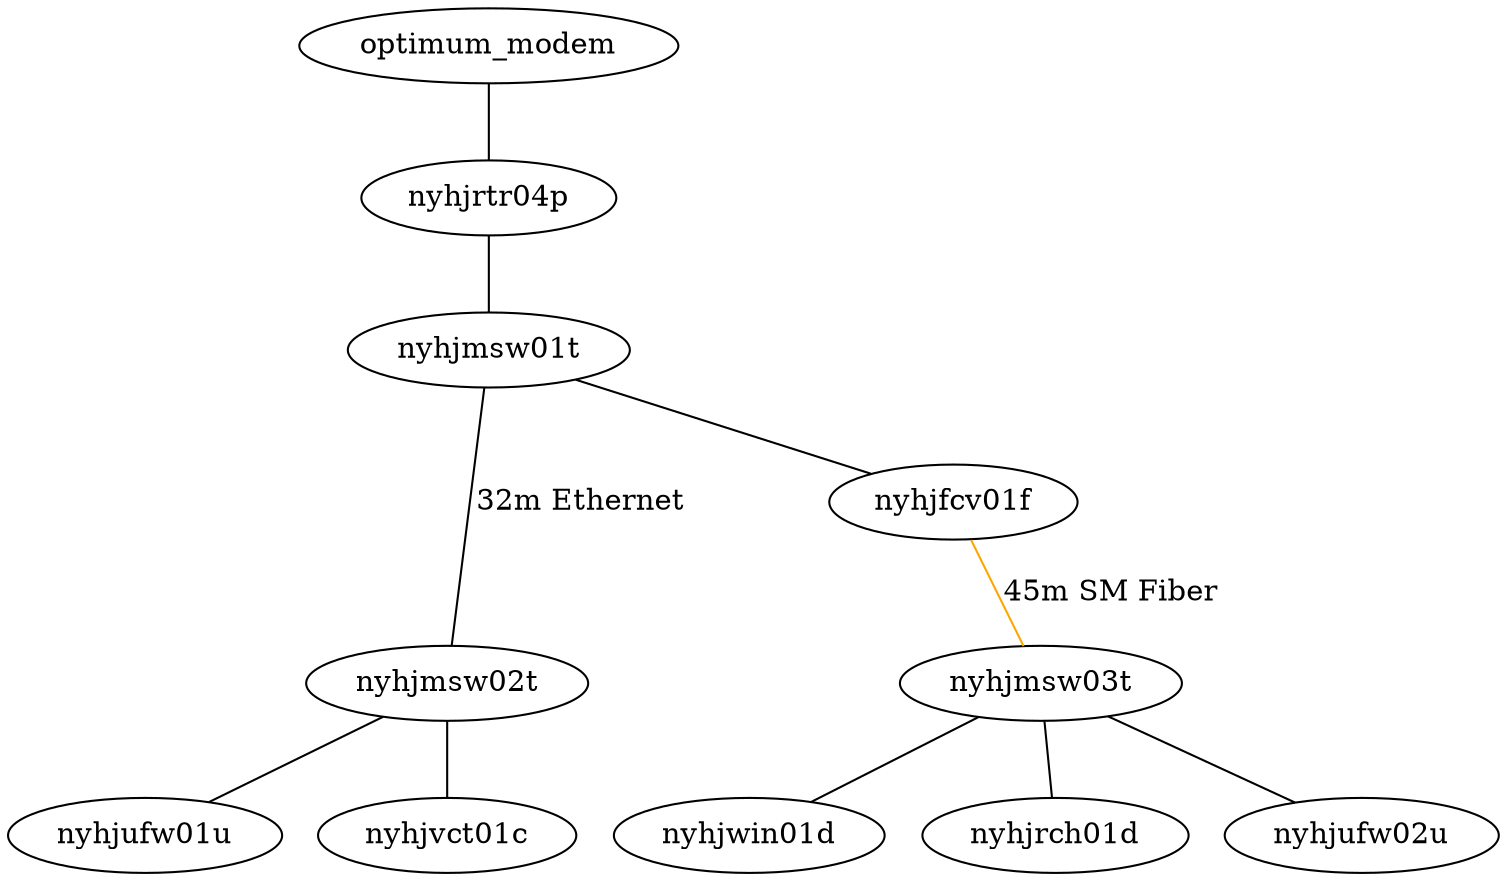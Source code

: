 graph {
    optimum_modem
    nyhjrtr04p
    nyhjmsw01t
    subgraph switches {
        rank="same"
        nyhjmsw02t
        nyhjmsw03t
    }
    nyhjfcv01f
    nyhjwin01d
    nyhjrch01d
    nyhjufw01u
    nyhjufw02u
    nyhjvct01c

    optimum_modem -- nyhjrtr04p
    nyhjrtr04p -- nyhjmsw01t
    nyhjmsw01t -- nyhjfcv01f
    nyhjmsw01t -- nyhjmsw02t [label="32m Ethernet"]
    nyhjfcv01f -- nyhjmsw03t [color="orange", label="45m SM Fiber"]
    nyhjmsw02t -- nyhjufw01u
    nyhjmsw02t -- nyhjvct01c
    nyhjmsw03t -- nyhjufw02u
    nyhjmsw03t -- nyhjwin01d
    nyhjmsw03t -- nyhjrch01d
}